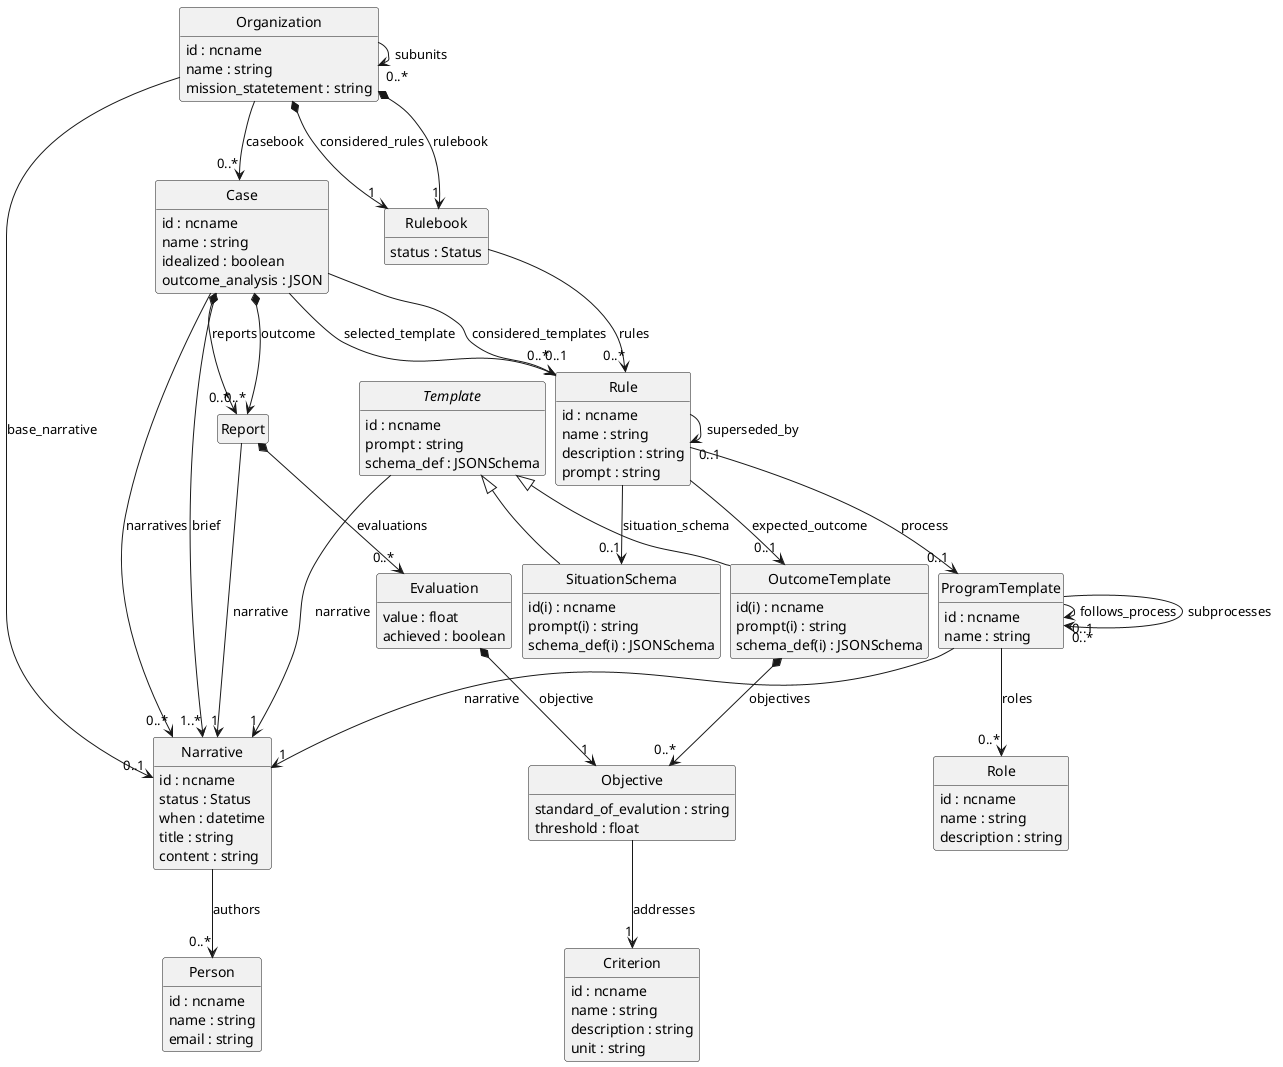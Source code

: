 @startuml
skinparam nodesep 10
hide circle
hide empty members
abstract "Template" [[{A schema that can be applied to a story}]] {
    {field} id : ncname  
    {field} prompt : string  
    {field} schema_def : JSONSchema  
}
class "Narrative" [[{A narrative description of either a concrete or abstracted Case or ProgramTemplate. There can be many narratives.}]] {
    {field} id : ncname  
    {field} status : Status  
    {field} when : datetime  
    {field} title : string  
    {field} content : string  
}
class "SituationSchema" [[{None}]] {
    {field} id(i) : ncname  
    {field} prompt(i) : string  
    {field} schema_def(i) : JSONSchema  
}
class "OutcomeTemplate" [[{A template that describes a category of outcome we expect at the end of a ProcessTemplate, and especially the criteria we intend to measure at the end of the process.}]] {
    {field} id(i) : ncname  
    {field} prompt(i) : string  
    {field} schema_def(i) : JSONSchema  
}
"Template" --> "1" "Narrative" : "narrative"
"Template" ^-- "SituationSchema"
"Template" ^-- "OutcomeTemplate"
class "Rule" [[{The template that describes an entry in our best practice workbook, consisting of an (abstracted) situation we try to solve, and the process we intend to use to solve it.}]] {
    {field} id : ncname  
    {field} name : string  
    {field} description : string  
    {field} prompt : string  
}
"Rule" --> "0..1" "SituationSchema" : "situation_schema"
class "Rulebook" [[{A set of rules}]] {
    {field} status : Status  
}
class "Organization" [[{An organization where persons work}]] {
    {field} id : ncname  
    {field} name : string  
    {field} mission_statetement : string  
}
"Rulebook" --> "0..*" "Rule" : "rules"
"Organization" *--> "1" "Rulebook" : "considered_rules"
"Organization" *--> "1" "Rulebook" : "rulebook"
class "ProgramTemplate" [[{The actual process we will use to solve a given problem.}]] {
    {field} id : ncname  
    {field} name : string  
}
class "Case" [[{The narrative description of an individual work unit we have solved or intend to solve.}]] {
    {field} id : ncname  
    {field} name : string  
    {field} idealized : boolean  
    {field} outcome_analysis : JSON  
}
"Rule" --> "0..1" "Rule" : "superseded_by"
"Rule" --> "0..1" "OutcomeTemplate" : "expected_outcome"
"Rule" --> "0..1" "ProgramTemplate" : "process"
"Case" --> "0..*" "Rule" : "considered_templates"
"Case" --> "0..1" "Rule" : "selected_template"
class "Role" [[{A process involves certain actors playing certain roles in the process. This describes the roles.}]] {
    {field} id : ncname  
    {field} name : string  
    {field} description : string  
}
"ProgramTemplate" --> "0..*" "Role" : "roles"
class "Report" [[{A report contains a narrative and evaluations}]] {

}
class "Evaluation" [[{The evaluation of an outcome with respect to one of the Program's Criteria}]] {
    {field} value : float  
    {field} achieved : boolean  
}
"Report" *--> "0..*" "Evaluation" : "evaluations"
"Report" --> "1" "Narrative" : "narrative"
"Case" *--> "0..*" "Report" : "outcome"
"Case" *--> "0..*" "Report" : "reports"
"ProgramTemplate" --> "0..1" "ProgramTemplate" : "follows_process"
"ProgramTemplate" --> "0..*" "ProgramTemplate" : "subprocesses"
"ProgramTemplate" --> "1" "Narrative" : "narrative"
class "Person" [[{A person involved in a process}]] {
    {field} id : ncname  
    {field} name : string  
    {field} email : string  
}
"Narrative" --> "0..*" "Person" : "authors"
class "Objective" [[{None}]] {
    {field} standard_of_evalution : string  
    {field} threshold : float  
}
"OutcomeTemplate" *--> "0..*" "Objective" : "objectives"
"Organization" --> "0..*" "Case" : "casebook"
"Organization" --> "0..*" "Organization" : "subunits"
"Organization" --> "0..1" "Narrative" : "base_narrative"
class "Criterion" [[{A description of a criterion by which outcomes will be evaluated. E.g. A KPI is a Criterion.}]] {
    {field} id : ncname  
    {field} name : string  
    {field} description : string  
    {field} unit : string  
}
"Objective" --> "1" "Criterion" : "addresses"
"Evaluation" *--> "1" "Objective" : "objective"
"Case" --> "1..*" "Narrative" : "brief"
"Case" --> "0..*" "Narrative" : "narratives"
@enduml
